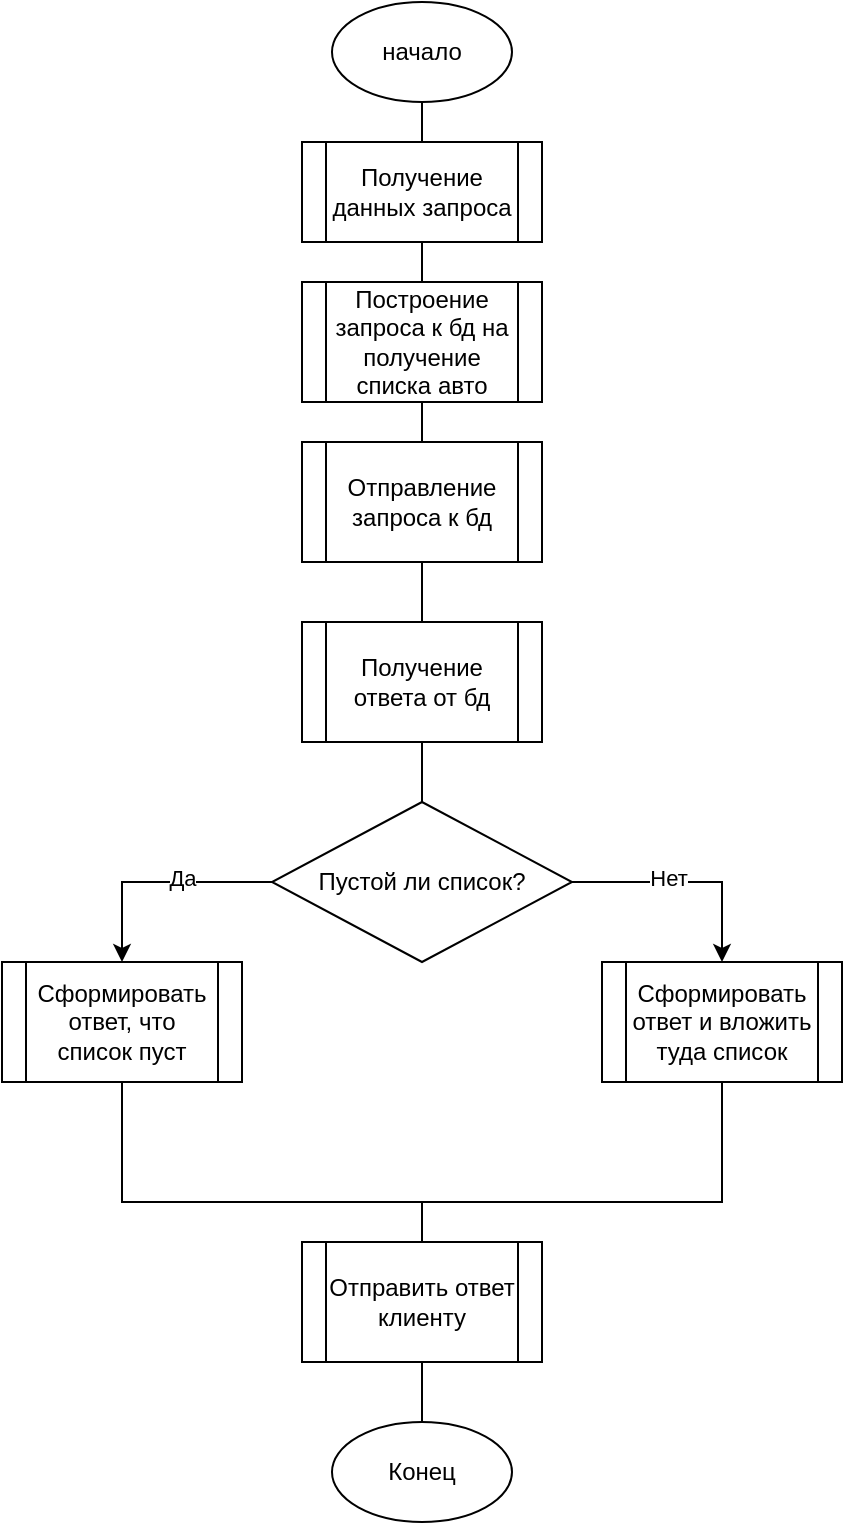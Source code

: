 <mxfile version="25.0.1">
  <diagram name="Страница — 1" id="s-dqiHOuoINXnL-I3ENi">
    <mxGraphModel dx="1318" dy="551" grid="1" gridSize="10" guides="1" tooltips="1" connect="1" arrows="1" fold="1" page="1" pageScale="1" pageWidth="827" pageHeight="1169" math="0" shadow="0">
      <root>
        <mxCell id="0" />
        <mxCell id="1" parent="0" />
        <mxCell id="TQfMOsjtNZ2PQt5rPnW2-1" value="начало" style="ellipse;whiteSpace=wrap;html=1;" vertex="1" parent="1">
          <mxGeometry x="335" width="90" height="50" as="geometry" />
        </mxCell>
        <mxCell id="TQfMOsjtNZ2PQt5rPnW2-3" value="" style="endArrow=none;html=1;rounded=0;exitX=0.5;exitY=1;exitDx=0;exitDy=0;entryX=0.5;entryY=0;entryDx=0;entryDy=0;" edge="1" parent="1" source="TQfMOsjtNZ2PQt5rPnW2-1" target="TQfMOsjtNZ2PQt5rPnW2-4">
          <mxGeometry width="50" height="50" relative="1" as="geometry">
            <mxPoint x="475" y="100" as="sourcePoint" />
            <mxPoint x="380" y="80" as="targetPoint" />
          </mxGeometry>
        </mxCell>
        <mxCell id="TQfMOsjtNZ2PQt5rPnW2-4" value="Получение данных запроса" style="shape=process;whiteSpace=wrap;html=1;backgroundOutline=1;" vertex="1" parent="1">
          <mxGeometry x="320" y="70" width="120" height="50" as="geometry" />
        </mxCell>
        <mxCell id="TQfMOsjtNZ2PQt5rPnW2-5" value="Построение запроса к бд на получение списка авто" style="shape=process;whiteSpace=wrap;html=1;backgroundOutline=1;" vertex="1" parent="1">
          <mxGeometry x="320" y="140" width="120" height="60" as="geometry" />
        </mxCell>
        <mxCell id="TQfMOsjtNZ2PQt5rPnW2-6" value="" style="endArrow=none;html=1;rounded=0;entryX=0.5;entryY=1;entryDx=0;entryDy=0;exitX=0.5;exitY=0;exitDx=0;exitDy=0;" edge="1" parent="1" source="TQfMOsjtNZ2PQt5rPnW2-5" target="TQfMOsjtNZ2PQt5rPnW2-4">
          <mxGeometry width="50" height="50" relative="1" as="geometry">
            <mxPoint x="345" y="210" as="sourcePoint" />
            <mxPoint x="395" y="160" as="targetPoint" />
          </mxGeometry>
        </mxCell>
        <mxCell id="TQfMOsjtNZ2PQt5rPnW2-7" value="Отправление запроса к бд" style="shape=process;whiteSpace=wrap;html=1;backgroundOutline=1;" vertex="1" parent="1">
          <mxGeometry x="320" y="220" width="120" height="60" as="geometry" />
        </mxCell>
        <mxCell id="TQfMOsjtNZ2PQt5rPnW2-8" value="Получение ответа от бд" style="shape=process;whiteSpace=wrap;html=1;backgroundOutline=1;" vertex="1" parent="1">
          <mxGeometry x="320" y="310" width="120" height="60" as="geometry" />
        </mxCell>
        <mxCell id="TQfMOsjtNZ2PQt5rPnW2-9" value="Пустой ли список?" style="rhombus;whiteSpace=wrap;html=1;" vertex="1" parent="1">
          <mxGeometry x="305" y="400" width="150" height="80" as="geometry" />
        </mxCell>
        <mxCell id="TQfMOsjtNZ2PQt5rPnW2-10" value="Сформировать ответ, что список пуст" style="shape=process;whiteSpace=wrap;html=1;backgroundOutline=1;" vertex="1" parent="1">
          <mxGeometry x="170" y="480" width="120" height="60" as="geometry" />
        </mxCell>
        <mxCell id="TQfMOsjtNZ2PQt5rPnW2-11" value="Сформировать ответ и вложить туда список" style="shape=process;whiteSpace=wrap;html=1;backgroundOutline=1;" vertex="1" parent="1">
          <mxGeometry x="470" y="480" width="120" height="60" as="geometry" />
        </mxCell>
        <mxCell id="TQfMOsjtNZ2PQt5rPnW2-12" value="Отправить ответ клиенту" style="shape=process;whiteSpace=wrap;html=1;backgroundOutline=1;" vertex="1" parent="1">
          <mxGeometry x="320" y="620" width="120" height="60" as="geometry" />
        </mxCell>
        <mxCell id="TQfMOsjtNZ2PQt5rPnW2-13" value="Конец" style="ellipse;whiteSpace=wrap;html=1;" vertex="1" parent="1">
          <mxGeometry x="335" y="710" width="90" height="50" as="geometry" />
        </mxCell>
        <mxCell id="TQfMOsjtNZ2PQt5rPnW2-14" value="" style="endArrow=none;html=1;rounded=0;entryX=0.5;entryY=1;entryDx=0;entryDy=0;exitX=0.5;exitY=0;exitDx=0;exitDy=0;" edge="1" parent="1" source="TQfMOsjtNZ2PQt5rPnW2-7" target="TQfMOsjtNZ2PQt5rPnW2-5">
          <mxGeometry width="50" height="50" relative="1" as="geometry">
            <mxPoint x="180" y="270" as="sourcePoint" />
            <mxPoint x="230" y="220" as="targetPoint" />
          </mxGeometry>
        </mxCell>
        <mxCell id="TQfMOsjtNZ2PQt5rPnW2-15" value="" style="endArrow=none;html=1;rounded=0;entryX=0.5;entryY=1;entryDx=0;entryDy=0;exitX=0.5;exitY=0;exitDx=0;exitDy=0;" edge="1" parent="1" source="TQfMOsjtNZ2PQt5rPnW2-8" target="TQfMOsjtNZ2PQt5rPnW2-7">
          <mxGeometry width="50" height="50" relative="1" as="geometry">
            <mxPoint x="220" y="380" as="sourcePoint" />
            <mxPoint x="270" y="330" as="targetPoint" />
          </mxGeometry>
        </mxCell>
        <mxCell id="TQfMOsjtNZ2PQt5rPnW2-16" value="" style="endArrow=none;html=1;rounded=0;entryX=0.5;entryY=1;entryDx=0;entryDy=0;exitX=0.5;exitY=0;exitDx=0;exitDy=0;" edge="1" parent="1" source="TQfMOsjtNZ2PQt5rPnW2-9" target="TQfMOsjtNZ2PQt5rPnW2-8">
          <mxGeometry width="50" height="50" relative="1" as="geometry">
            <mxPoint x="140" y="420" as="sourcePoint" />
            <mxPoint x="190" y="370" as="targetPoint" />
          </mxGeometry>
        </mxCell>
        <mxCell id="TQfMOsjtNZ2PQt5rPnW2-17" value="" style="endArrow=classic;html=1;rounded=0;exitX=0;exitY=0.5;exitDx=0;exitDy=0;entryX=0.5;entryY=0;entryDx=0;entryDy=0;" edge="1" parent="1" source="TQfMOsjtNZ2PQt5rPnW2-9" target="TQfMOsjtNZ2PQt5rPnW2-10">
          <mxGeometry width="50" height="50" relative="1" as="geometry">
            <mxPoint x="-10" y="490" as="sourcePoint" />
            <mxPoint x="40" y="440" as="targetPoint" />
            <Array as="points">
              <mxPoint x="230" y="440" />
            </Array>
          </mxGeometry>
        </mxCell>
        <mxCell id="TQfMOsjtNZ2PQt5rPnW2-18" value="Да" style="edgeLabel;html=1;align=center;verticalAlign=middle;resizable=0;points=[];" vertex="1" connectable="0" parent="TQfMOsjtNZ2PQt5rPnW2-17">
          <mxGeometry x="-0.191" y="-2" relative="1" as="geometry">
            <mxPoint x="1" as="offset" />
          </mxGeometry>
        </mxCell>
        <mxCell id="TQfMOsjtNZ2PQt5rPnW2-19" value="" style="endArrow=classic;html=1;rounded=0;exitX=1;exitY=0.5;exitDx=0;exitDy=0;entryX=0.5;entryY=0;entryDx=0;entryDy=0;" edge="1" parent="1" source="TQfMOsjtNZ2PQt5rPnW2-9" target="TQfMOsjtNZ2PQt5rPnW2-11">
          <mxGeometry width="50" height="50" relative="1" as="geometry">
            <mxPoint x="530" y="410" as="sourcePoint" />
            <mxPoint x="580" y="360" as="targetPoint" />
            <Array as="points">
              <mxPoint x="530" y="440" />
            </Array>
          </mxGeometry>
        </mxCell>
        <mxCell id="TQfMOsjtNZ2PQt5rPnW2-20" value="Нет&lt;div&gt;&lt;br&gt;&lt;/div&gt;" style="edgeLabel;html=1;align=center;verticalAlign=middle;resizable=0;points=[];" vertex="1" connectable="0" parent="TQfMOsjtNZ2PQt5rPnW2-19">
          <mxGeometry x="-0.162" y="-5" relative="1" as="geometry">
            <mxPoint as="offset" />
          </mxGeometry>
        </mxCell>
        <mxCell id="TQfMOsjtNZ2PQt5rPnW2-21" value="" style="endArrow=none;html=1;rounded=0;entryX=0.5;entryY=1;entryDx=0;entryDy=0;" edge="1" parent="1" target="TQfMOsjtNZ2PQt5rPnW2-10">
          <mxGeometry width="50" height="50" relative="1" as="geometry">
            <mxPoint x="380" y="600" as="sourcePoint" />
            <mxPoint x="240" y="540" as="targetPoint" />
            <Array as="points">
              <mxPoint x="230" y="600" />
            </Array>
          </mxGeometry>
        </mxCell>
        <mxCell id="TQfMOsjtNZ2PQt5rPnW2-22" value="" style="endArrow=none;html=1;rounded=0;entryX=0.5;entryY=1;entryDx=0;entryDy=0;" edge="1" parent="1" target="TQfMOsjtNZ2PQt5rPnW2-11">
          <mxGeometry width="50" height="50" relative="1" as="geometry">
            <mxPoint x="380" y="600" as="sourcePoint" />
            <mxPoint x="590" y="620" as="targetPoint" />
            <Array as="points">
              <mxPoint x="530" y="600" />
            </Array>
          </mxGeometry>
        </mxCell>
        <mxCell id="TQfMOsjtNZ2PQt5rPnW2-23" value="" style="endArrow=none;html=1;rounded=0;entryX=0.5;entryY=1;entryDx=0;entryDy=0;exitX=0.5;exitY=0;exitDx=0;exitDy=0;" edge="1" parent="1" source="TQfMOsjtNZ2PQt5rPnW2-13" target="TQfMOsjtNZ2PQt5rPnW2-12">
          <mxGeometry width="50" height="50" relative="1" as="geometry">
            <mxPoint x="240" y="760" as="sourcePoint" />
            <mxPoint x="290" y="710" as="targetPoint" />
          </mxGeometry>
        </mxCell>
        <mxCell id="TQfMOsjtNZ2PQt5rPnW2-24" value="" style="endArrow=none;html=1;rounded=0;exitX=0.5;exitY=0;exitDx=0;exitDy=0;" edge="1" parent="1" source="TQfMOsjtNZ2PQt5rPnW2-12">
          <mxGeometry width="50" height="50" relative="1" as="geometry">
            <mxPoint x="360" y="650" as="sourcePoint" />
            <mxPoint x="380" y="600" as="targetPoint" />
          </mxGeometry>
        </mxCell>
      </root>
    </mxGraphModel>
  </diagram>
</mxfile>

